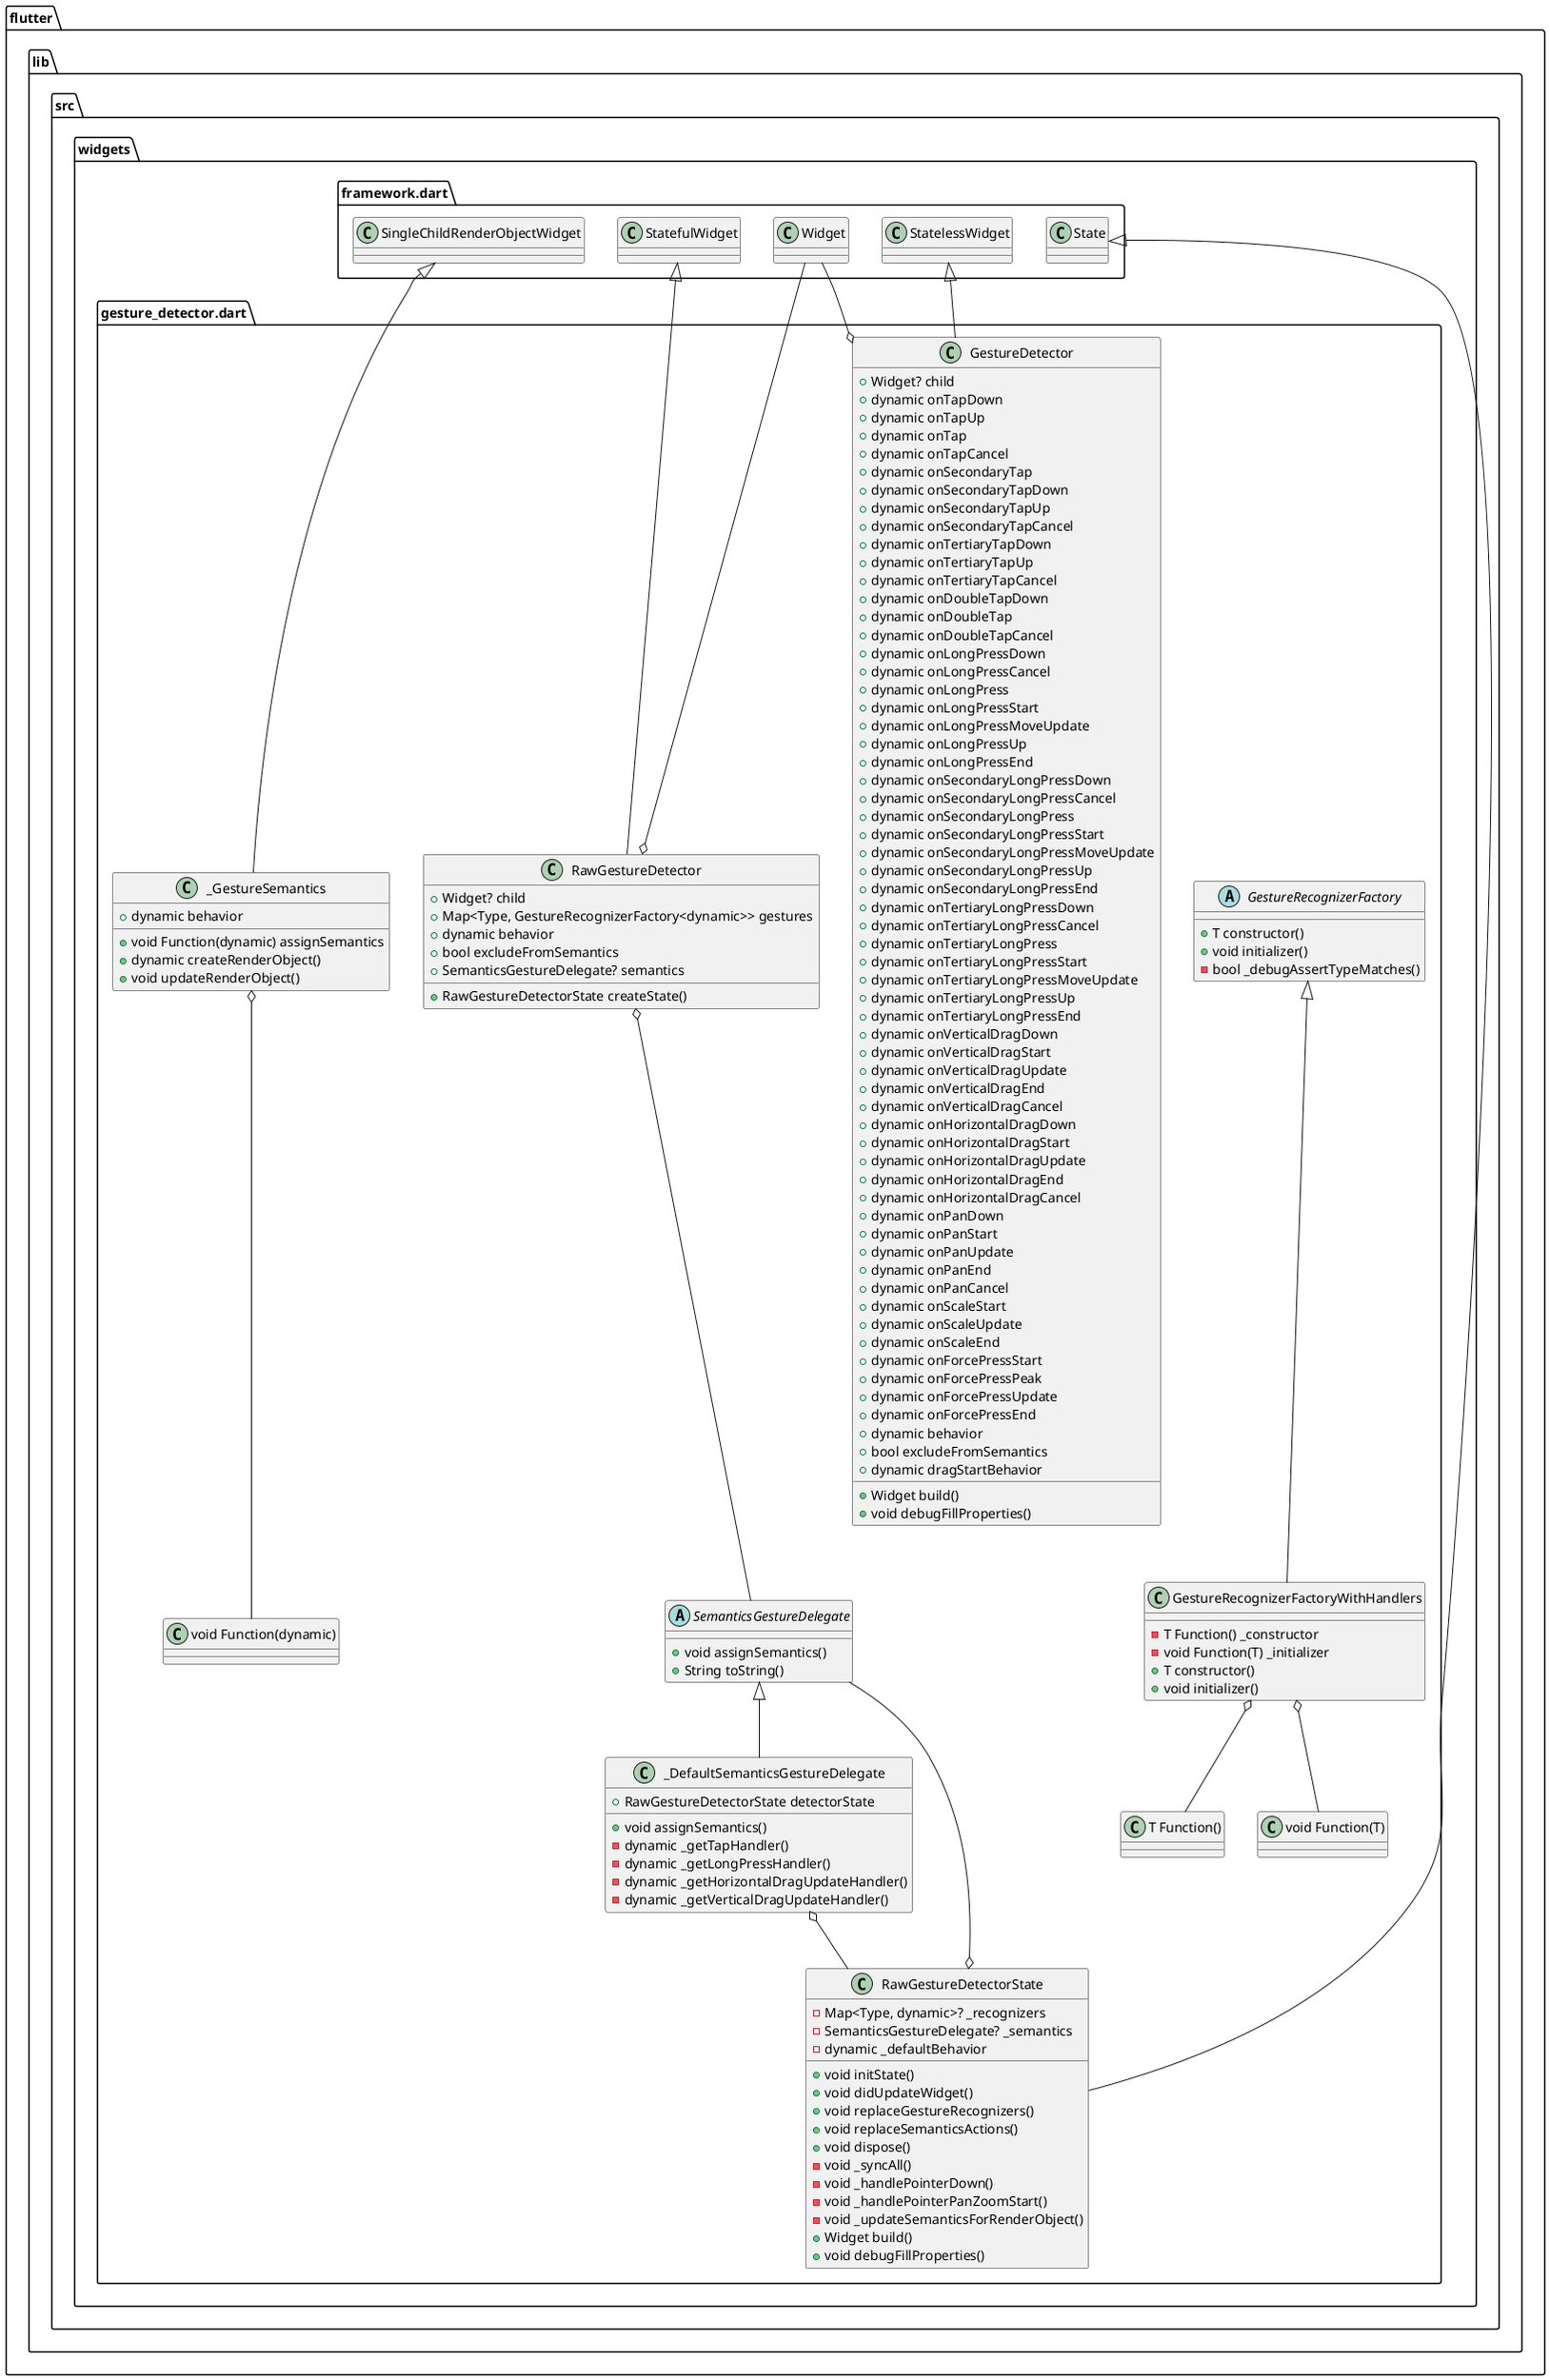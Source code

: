 @startuml
set namespaceSeparator ::

abstract class "flutter::lib::src::widgets::gesture_detector.dart::GestureRecognizerFactory" {
  +T constructor()
  +void initializer()
  -bool _debugAssertTypeMatches()
}

class "flutter::lib::src::widgets::gesture_detector.dart::GestureRecognizerFactoryWithHandlers" {
  -T Function() _constructor
  -void Function(T) _initializer
  +T constructor()
  +void initializer()
}

"flutter::lib::src::widgets::gesture_detector.dart::GestureRecognizerFactoryWithHandlers" o-- "flutter::lib::src::widgets::gesture_detector.dart::T Function()"
"flutter::lib::src::widgets::gesture_detector.dart::GestureRecognizerFactoryWithHandlers" o-- "flutter::lib::src::widgets::gesture_detector.dart::void Function(T)"
"flutter::lib::src::widgets::gesture_detector.dart::GestureRecognizerFactory" <|-- "flutter::lib::src::widgets::gesture_detector.dart::GestureRecognizerFactoryWithHandlers"

class "flutter::lib::src::widgets::gesture_detector.dart::GestureDetector" {
  +Widget? child
  +dynamic onTapDown
  +dynamic onTapUp
  +dynamic onTap
  +dynamic onTapCancel
  +dynamic onSecondaryTap
  +dynamic onSecondaryTapDown
  +dynamic onSecondaryTapUp
  +dynamic onSecondaryTapCancel
  +dynamic onTertiaryTapDown
  +dynamic onTertiaryTapUp
  +dynamic onTertiaryTapCancel
  +dynamic onDoubleTapDown
  +dynamic onDoubleTap
  +dynamic onDoubleTapCancel
  +dynamic onLongPressDown
  +dynamic onLongPressCancel
  +dynamic onLongPress
  +dynamic onLongPressStart
  +dynamic onLongPressMoveUpdate
  +dynamic onLongPressUp
  +dynamic onLongPressEnd
  +dynamic onSecondaryLongPressDown
  +dynamic onSecondaryLongPressCancel
  +dynamic onSecondaryLongPress
  +dynamic onSecondaryLongPressStart
  +dynamic onSecondaryLongPressMoveUpdate
  +dynamic onSecondaryLongPressUp
  +dynamic onSecondaryLongPressEnd
  +dynamic onTertiaryLongPressDown
  +dynamic onTertiaryLongPressCancel
  +dynamic onTertiaryLongPress
  +dynamic onTertiaryLongPressStart
  +dynamic onTertiaryLongPressMoveUpdate
  +dynamic onTertiaryLongPressUp
  +dynamic onTertiaryLongPressEnd
  +dynamic onVerticalDragDown
  +dynamic onVerticalDragStart
  +dynamic onVerticalDragUpdate
  +dynamic onVerticalDragEnd
  +dynamic onVerticalDragCancel
  +dynamic onHorizontalDragDown
  +dynamic onHorizontalDragStart
  +dynamic onHorizontalDragUpdate
  +dynamic onHorizontalDragEnd
  +dynamic onHorizontalDragCancel
  +dynamic onPanDown
  +dynamic onPanStart
  +dynamic onPanUpdate
  +dynamic onPanEnd
  +dynamic onPanCancel
  +dynamic onScaleStart
  +dynamic onScaleUpdate
  +dynamic onScaleEnd
  +dynamic onForcePressStart
  +dynamic onForcePressPeak
  +dynamic onForcePressUpdate
  +dynamic onForcePressEnd
  +dynamic behavior
  +bool excludeFromSemantics
  +dynamic dragStartBehavior
  +Widget build()
  +void debugFillProperties()
}

"flutter::lib::src::widgets::gesture_detector.dart::GestureDetector" o-- "flutter::lib::src::widgets::framework.dart::Widget"
"flutter::lib::src::widgets::framework.dart::StatelessWidget" <|-- "flutter::lib::src::widgets::gesture_detector.dart::GestureDetector"

class "flutter::lib::src::widgets::gesture_detector.dart::RawGestureDetector" {
  +Widget? child
  +Map<Type, GestureRecognizerFactory<dynamic>> gestures
  +dynamic behavior
  +bool excludeFromSemantics
  +SemanticsGestureDelegate? semantics
  +RawGestureDetectorState createState()
}

"flutter::lib::src::widgets::gesture_detector.dart::RawGestureDetector" o-- "flutter::lib::src::widgets::framework.dart::Widget"
"flutter::lib::src::widgets::gesture_detector.dart::RawGestureDetector" o-- "flutter::lib::src::widgets::gesture_detector.dart::SemanticsGestureDelegate"
"flutter::lib::src::widgets::framework.dart::StatefulWidget" <|-- "flutter::lib::src::widgets::gesture_detector.dart::RawGestureDetector"

class "flutter::lib::src::widgets::gesture_detector.dart::RawGestureDetectorState" {
  -Map<Type, dynamic>? _recognizers
  -SemanticsGestureDelegate? _semantics
  -dynamic _defaultBehavior
  +void initState()
  +void didUpdateWidget()
  +void replaceGestureRecognizers()
  +void replaceSemanticsActions()
  +void dispose()
  -void _syncAll()
  -void _handlePointerDown()
  -void _handlePointerPanZoomStart()
  -void _updateSemanticsForRenderObject()
  +Widget build()
  +void debugFillProperties()
}

"flutter::lib::src::widgets::gesture_detector.dart::RawGestureDetectorState" o-- "flutter::lib::src::widgets::gesture_detector.dart::SemanticsGestureDelegate"
"flutter::lib::src::widgets::framework.dart::State" <|-- "flutter::lib::src::widgets::gesture_detector.dart::RawGestureDetectorState"

class "flutter::lib::src::widgets::gesture_detector.dart::_GestureSemantics" {
  +dynamic behavior
  +void Function(dynamic) assignSemantics
  +dynamic createRenderObject()
  +void updateRenderObject()
}

"flutter::lib::src::widgets::gesture_detector.dart::_GestureSemantics" o-- "flutter::lib::src::widgets::gesture_detector.dart::void Function(dynamic)"
"flutter::lib::src::widgets::framework.dart::SingleChildRenderObjectWidget" <|-- "flutter::lib::src::widgets::gesture_detector.dart::_GestureSemantics"

abstract class "flutter::lib::src::widgets::gesture_detector.dart::SemanticsGestureDelegate" {
  +void assignSemantics()
  +String toString()
}

class "flutter::lib::src::widgets::gesture_detector.dart::_DefaultSemanticsGestureDelegate" {
  +RawGestureDetectorState detectorState
  +void assignSemantics()
  -dynamic _getTapHandler()
  -dynamic _getLongPressHandler()
  -dynamic _getHorizontalDragUpdateHandler()
  -dynamic _getVerticalDragUpdateHandler()
}

"flutter::lib::src::widgets::gesture_detector.dart::_DefaultSemanticsGestureDelegate" o-- "flutter::lib::src::widgets::gesture_detector.dart::RawGestureDetectorState"
"flutter::lib::src::widgets::gesture_detector.dart::SemanticsGestureDelegate" <|-- "flutter::lib::src::widgets::gesture_detector.dart::_DefaultSemanticsGestureDelegate"


@enduml